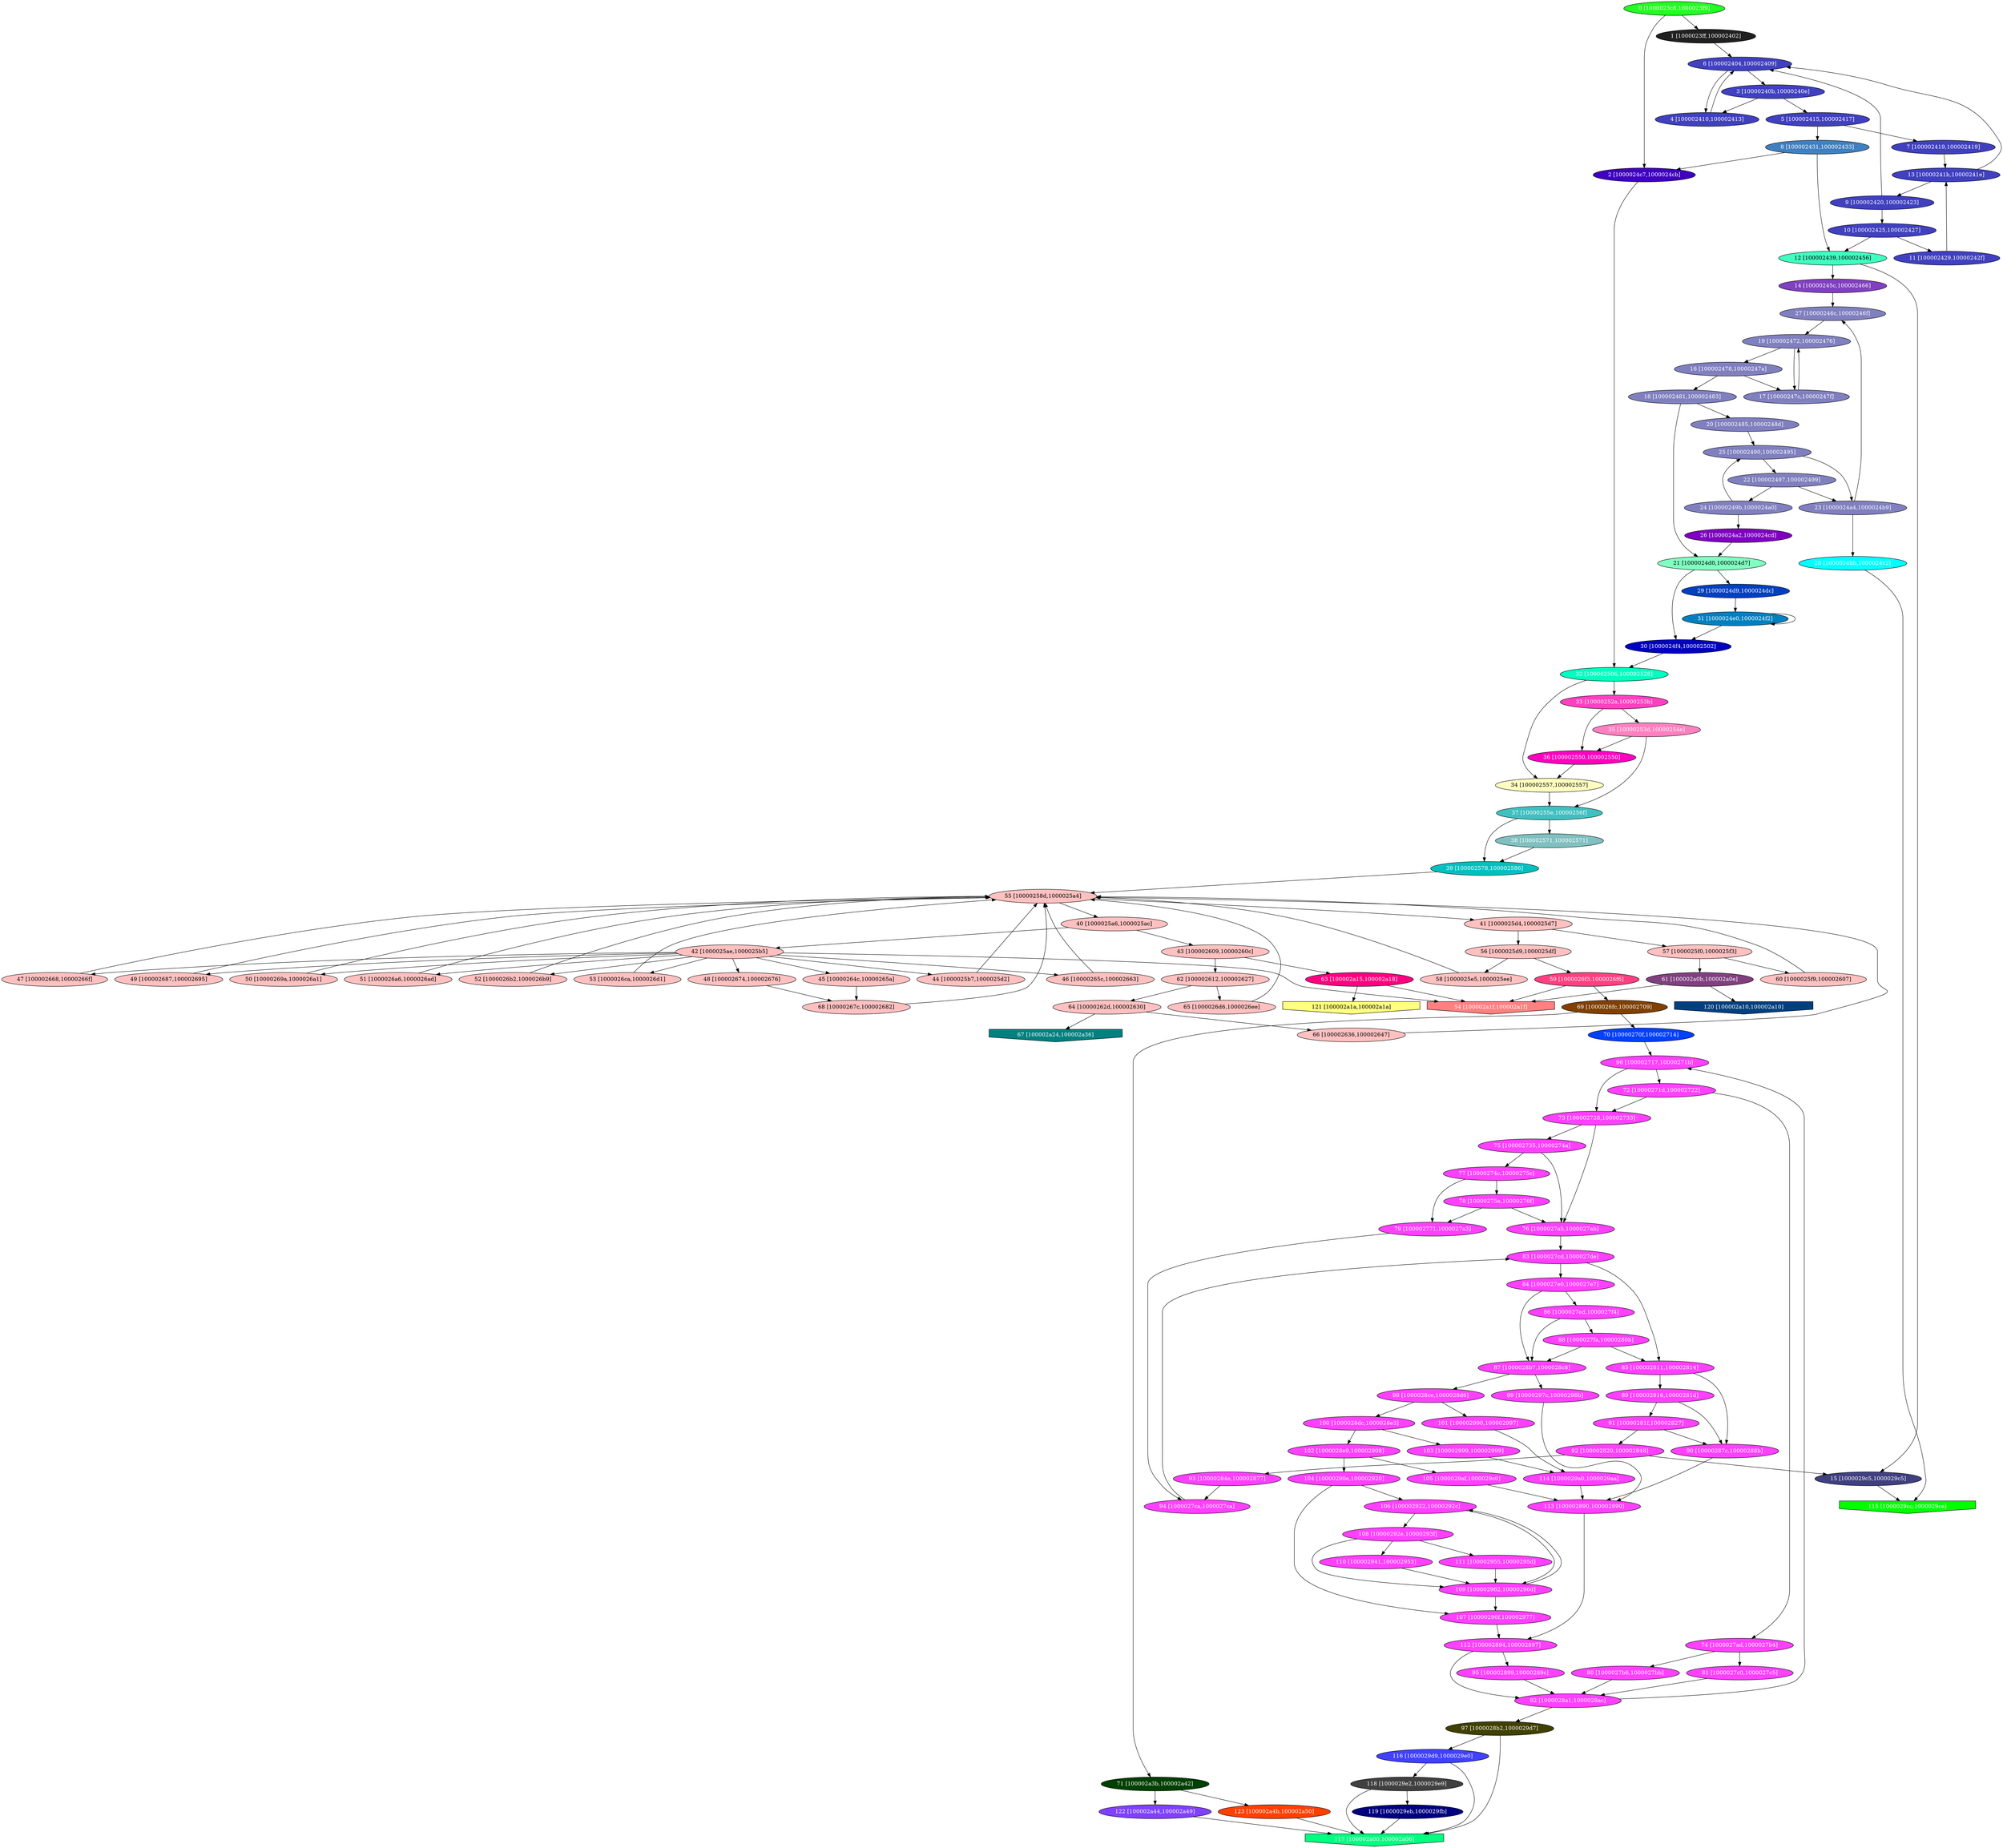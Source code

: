 diGraph gzip{
	gzip_0  [style=filled fillcolor="#20FF20" fontcolor="#ffffff" shape=oval label="0 [1000023c8,1000023f9]"]
	gzip_1  [style=filled fillcolor="#202020" fontcolor="#ffffff" shape=oval label="1 [1000023ff,100002402]"]
	gzip_2  [style=filled fillcolor="#4000C0" fontcolor="#ffffff" shape=oval label="2 [1000024c7,1000024cb]"]
	gzip_3  [style=filled fillcolor="#4040C0" fontcolor="#ffffff" shape=oval label="3 [10000240b,10000240e]"]
	gzip_4  [style=filled fillcolor="#4040C0" fontcolor="#ffffff" shape=oval label="4 [100002410,100002413]"]
	gzip_5  [style=filled fillcolor="#4040C0" fontcolor="#ffffff" shape=oval label="5 [100002415,100002417]"]
	gzip_6  [style=filled fillcolor="#4040C0" fontcolor="#ffffff" shape=oval label="6 [100002404,100002409]"]
	gzip_7  [style=filled fillcolor="#4040C0" fontcolor="#ffffff" shape=oval label="7 [100002419,100002419]"]
	gzip_8  [style=filled fillcolor="#4080C0" fontcolor="#ffffff" shape=oval label="8 [100002431,100002433]"]
	gzip_9  [style=filled fillcolor="#4040C0" fontcolor="#ffffff" shape=oval label="9 [100002420,100002423]"]
	gzip_a  [style=filled fillcolor="#4040C0" fontcolor="#ffffff" shape=oval label="10 [100002425,100002427]"]
	gzip_b  [style=filled fillcolor="#4040C0" fontcolor="#ffffff" shape=oval label="11 [100002429,10000242f]"]
	gzip_c  [style=filled fillcolor="#40FFC0" fontcolor="#000000" shape=oval label="12 [100002439,100002456]"]
	gzip_d  [style=filled fillcolor="#4040C0" fontcolor="#ffffff" shape=oval label="13 [10000241b,10000241e]"]
	gzip_e  [style=filled fillcolor="#8040C0" fontcolor="#ffffff" shape=oval label="14 [10000245c,100002466]"]
	gzip_f  [style=filled fillcolor="#404080" fontcolor="#ffffff" shape=oval label="15 [1000029c5,1000029c5]"]
	gzip_10  [style=filled fillcolor="#8080C0" fontcolor="#ffffff" shape=oval label="16 [100002478,10000247a]"]
	gzip_11  [style=filled fillcolor="#8080C0" fontcolor="#ffffff" shape=oval label="17 [10000247c,10000247f]"]
	gzip_12  [style=filled fillcolor="#8080C0" fontcolor="#ffffff" shape=oval label="18 [100002481,100002483]"]
	gzip_13  [style=filled fillcolor="#8080C0" fontcolor="#ffffff" shape=oval label="19 [100002472,100002476]"]
	gzip_14  [style=filled fillcolor="#8080C0" fontcolor="#ffffff" shape=oval label="20 [100002485,10000248d]"]
	gzip_15  [style=filled fillcolor="#80FFC0" fontcolor="#000000" shape=oval label="21 [1000024d0,1000024d7]"]
	gzip_16  [style=filled fillcolor="#8080C0" fontcolor="#ffffff" shape=oval label="22 [100002497,100002499]"]
	gzip_17  [style=filled fillcolor="#8080C0" fontcolor="#ffffff" shape=oval label="23 [1000024a4,1000024b9]"]
	gzip_18  [style=filled fillcolor="#8080C0" fontcolor="#ffffff" shape=oval label="24 [10000249b,1000024a0]"]
	gzip_19  [style=filled fillcolor="#8080C0" fontcolor="#ffffff" shape=oval label="25 [100002490,100002495]"]
	gzip_1a  [style=filled fillcolor="#8000C0" fontcolor="#ffffff" shape=oval label="26 [1000024a2,1000024cd]"]
	gzip_1b  [style=filled fillcolor="#8080C0" fontcolor="#ffffff" shape=oval label="27 [10000246c,10000246f]"]
	gzip_1c  [style=filled fillcolor="#00FFFF" fontcolor="#ffffff" shape=oval label="28 [1000024bb,1000024c2]"]
	gzip_1d  [style=filled fillcolor="#0040C0" fontcolor="#ffffff" shape=oval label="29 [1000024d9,1000024dc]"]
	gzip_1e  [style=filled fillcolor="#0000C0" fontcolor="#ffffff" shape=oval label="30 [1000024f4,100002502]"]
	gzip_1f  [style=filled fillcolor="#0080C0" fontcolor="#ffffff" shape=oval label="31 [1000024e0,1000024f2]"]
	gzip_20  [style=filled fillcolor="#00FFC0" fontcolor="#ffffff" shape=oval label="32 [100002506,100002528]"]
	gzip_21  [style=filled fillcolor="#FF40C0" fontcolor="#ffffff" shape=oval label="33 [10000252a,10000253b]"]
	gzip_22  [style=filled fillcolor="#FFFFC0" fontcolor="#000000" shape=oval label="34 [100002557,100002557]"]
	gzip_23  [style=filled fillcolor="#FF80C0" fontcolor="#ffffff" shape=oval label="35 [10000253d,10000254e]"]
	gzip_24  [style=filled fillcolor="#FF00C0" fontcolor="#ffffff" shape=oval label="36 [100002550,100002550]"]
	gzip_25  [style=filled fillcolor="#40C0C0" fontcolor="#ffffff" shape=oval label="37 [10000255e,10000256f]"]
	gzip_26  [style=filled fillcolor="#80C0C0" fontcolor="#ffffff" shape=oval label="38 [100002571,100002571]"]
	gzip_27  [style=filled fillcolor="#00C0C0" fontcolor="#ffffff" shape=oval label="39 [100002578,100002586]"]
	gzip_28  [style=filled fillcolor="#FFC0C0" fontcolor="#000000" shape=oval label="40 [1000025a6,1000025ac]"]
	gzip_29  [style=filled fillcolor="#FFC0C0" fontcolor="#000000" shape=oval label="41 [1000025d4,1000025d7]"]
	gzip_2a  [style=filled fillcolor="#FFC0C0" fontcolor="#000000" shape=oval label="42 [1000025ae,1000025b5]"]
	gzip_2b  [style=filled fillcolor="#FFC0C0" fontcolor="#000000" shape=oval label="43 [100002609,10000260c]"]
	gzip_2c  [style=filled fillcolor="#FFC0C0" fontcolor="#000000" shape=oval label="44 [1000025b7,1000025d2]"]
	gzip_2d  [style=filled fillcolor="#FFC0C0" fontcolor="#000000" shape=oval label="45 [10000264c,10000265a]"]
	gzip_2e  [style=filled fillcolor="#FFC0C0" fontcolor="#000000" shape=oval label="46 [10000265c,100002663]"]
	gzip_2f  [style=filled fillcolor="#FFC0C0" fontcolor="#000000" shape=oval label="47 [100002668,10000266f]"]
	gzip_30  [style=filled fillcolor="#FFC0C0" fontcolor="#000000" shape=oval label="48 [100002674,100002676]"]
	gzip_31  [style=filled fillcolor="#FFC0C0" fontcolor="#000000" shape=oval label="49 [100002687,100002695]"]
	gzip_32  [style=filled fillcolor="#FFC0C0" fontcolor="#000000" shape=oval label="50 [10000269a,1000026a1]"]
	gzip_33  [style=filled fillcolor="#FFC0C0" fontcolor="#000000" shape=oval label="51 [1000026a6,1000026ad]"]
	gzip_34  [style=filled fillcolor="#FFC0C0" fontcolor="#000000" shape=oval label="52 [1000026b2,1000026b9]"]
	gzip_35  [style=filled fillcolor="#FFC0C0" fontcolor="#000000" shape=oval label="53 [1000026ca,1000026d1]"]
	gzip_36  [style=filled fillcolor="#FF8080" fontcolor="#ffffff" shape=invhouse label="54 [100002a1f,100002a1f]"]
	gzip_37  [style=filled fillcolor="#FFC0C0" fontcolor="#000000" shape=oval label="55 [10000258d,1000025a4]"]
	gzip_38  [style=filled fillcolor="#FFC0C0" fontcolor="#000000" shape=oval label="56 [1000025d9,1000025df]"]
	gzip_39  [style=filled fillcolor="#FFC0C0" fontcolor="#000000" shape=oval label="57 [1000025f0,1000025f3]"]
	gzip_3a  [style=filled fillcolor="#FFC0C0" fontcolor="#000000" shape=oval label="58 [1000025e5,1000025ee]"]
	gzip_3b  [style=filled fillcolor="#FF4080" fontcolor="#ffffff" shape=oval label="59 [1000026f3,1000026f6]"]
	gzip_3c  [style=filled fillcolor="#FFC0C0" fontcolor="#000000" shape=oval label="60 [1000025f9,100002607]"]
	gzip_3d  [style=filled fillcolor="#804080" fontcolor="#ffffff" shape=oval label="61 [100002a0b,100002a0e]"]
	gzip_3e  [style=filled fillcolor="#FFC0C0" fontcolor="#000000" shape=oval label="62 [100002612,100002627]"]
	gzip_3f  [style=filled fillcolor="#FF0080" fontcolor="#ffffff" shape=oval label="63 [100002a15,100002a18]"]
	gzip_40  [style=filled fillcolor="#FFC0C0" fontcolor="#000000" shape=oval label="64 [10000262d,100002630]"]
	gzip_41  [style=filled fillcolor="#FFC0C0" fontcolor="#000000" shape=oval label="65 [1000026d6,1000026ee]"]
	gzip_42  [style=filled fillcolor="#FFC0C0" fontcolor="#000000" shape=oval label="66 [100002636,100002647]"]
	gzip_43  [style=filled fillcolor="#008080" fontcolor="#ffffff" shape=invhouse label="67 [100002a24,100002a36]"]
	gzip_44  [style=filled fillcolor="#FFC0C0" fontcolor="#000000" shape=oval label="68 [10000267c,100002682]"]
	gzip_45  [style=filled fillcolor="#804000" fontcolor="#ffffff" shape=oval label="69 [1000026fc,100002709]"]
	gzip_46  [style=filled fillcolor="#0040FF" fontcolor="#ffffff" shape=oval label="70 [10000270f,100002714]"]
	gzip_47  [style=filled fillcolor="#004000" fontcolor="#ffffff" shape=oval label="71 [100002a3b,100002a42]"]
	gzip_48  [style=filled fillcolor="#FF40FF" fontcolor="#ffffff" shape=oval label="72 [10000271d,100002722]"]
	gzip_49  [style=filled fillcolor="#FF40FF" fontcolor="#ffffff" shape=oval label="73 [100002728,100002733]"]
	gzip_4a  [style=filled fillcolor="#FF40FF" fontcolor="#ffffff" shape=oval label="74 [1000027ad,1000027b4]"]
	gzip_4b  [style=filled fillcolor="#FF40FF" fontcolor="#ffffff" shape=oval label="75 [100002735,10000274a]"]
	gzip_4c  [style=filled fillcolor="#FF40FF" fontcolor="#ffffff" shape=oval label="76 [1000027a5,1000027ab]"]
	gzip_4d  [style=filled fillcolor="#FF40FF" fontcolor="#ffffff" shape=oval label="77 [10000274c,10000275c]"]
	gzip_4e  [style=filled fillcolor="#FF40FF" fontcolor="#ffffff" shape=oval label="78 [10000275e,10000276f]"]
	gzip_4f  [style=filled fillcolor="#FF40FF" fontcolor="#ffffff" shape=oval label="79 [100002771,1000027a3]"]
	gzip_50  [style=filled fillcolor="#FF40FF" fontcolor="#ffffff" shape=oval label="80 [1000027b6,1000027bb]"]
	gzip_51  [style=filled fillcolor="#FF40FF" fontcolor="#ffffff" shape=oval label="81 [1000027c0,1000027c5]"]
	gzip_52  [style=filled fillcolor="#FF40FF" fontcolor="#ffffff" shape=oval label="82 [1000028a1,1000028ac]"]
	gzip_53  [style=filled fillcolor="#FF40FF" fontcolor="#ffffff" shape=oval label="83 [1000027cd,1000027de]"]
	gzip_54  [style=filled fillcolor="#FF40FF" fontcolor="#ffffff" shape=oval label="84 [1000027e0,1000027e7]"]
	gzip_55  [style=filled fillcolor="#FF40FF" fontcolor="#ffffff" shape=oval label="85 [100002811,100002814]"]
	gzip_56  [style=filled fillcolor="#FF40FF" fontcolor="#ffffff" shape=oval label="86 [1000027ed,1000027f4]"]
	gzip_57  [style=filled fillcolor="#FF40FF" fontcolor="#ffffff" shape=oval label="87 [1000028b7,1000028c8]"]
	gzip_58  [style=filled fillcolor="#FF40FF" fontcolor="#ffffff" shape=oval label="88 [1000027fa,10000280b]"]
	gzip_59  [style=filled fillcolor="#FF40FF" fontcolor="#ffffff" shape=oval label="89 [100002816,10000281d]"]
	gzip_5a  [style=filled fillcolor="#FF40FF" fontcolor="#ffffff" shape=oval label="90 [10000287c,10000288b]"]
	gzip_5b  [style=filled fillcolor="#FF40FF" fontcolor="#ffffff" shape=oval label="91 [10000281f,100002827]"]
	gzip_5c  [style=filled fillcolor="#FF40FF" fontcolor="#ffffff" shape=oval label="92 [100002829,100002848]"]
	gzip_5d  [style=filled fillcolor="#FF40FF" fontcolor="#ffffff" shape=oval label="93 [10000284e,100002877]"]
	gzip_5e  [style=filled fillcolor="#FF40FF" fontcolor="#ffffff" shape=oval label="94 [1000027ca,1000027ca]"]
	gzip_5f  [style=filled fillcolor="#FF40FF" fontcolor="#ffffff" shape=oval label="95 [100002899,10000289c]"]
	gzip_60  [style=filled fillcolor="#FF40FF" fontcolor="#ffffff" shape=oval label="96 [100002717,10000271b]"]
	gzip_61  [style=filled fillcolor="#404000" fontcolor="#ffffff" shape=oval label="97 [1000028b2,1000029d7]"]
	gzip_62  [style=filled fillcolor="#FF40FF" fontcolor="#ffffff" shape=oval label="98 [1000028ce,1000028d6]"]
	gzip_63  [style=filled fillcolor="#FF40FF" fontcolor="#ffffff" shape=oval label="99 [10000297c,10000298b]"]
	gzip_64  [style=filled fillcolor="#FF40FF" fontcolor="#ffffff" shape=oval label="100 [1000028dc,1000028e3]"]
	gzip_65  [style=filled fillcolor="#FF40FF" fontcolor="#ffffff" shape=oval label="101 [100002990,100002997]"]
	gzip_66  [style=filled fillcolor="#FF40FF" fontcolor="#ffffff" shape=oval label="102 [1000028e9,100002908]"]
	gzip_67  [style=filled fillcolor="#FF40FF" fontcolor="#ffffff" shape=oval label="103 [100002999,100002999]"]
	gzip_68  [style=filled fillcolor="#FF40FF" fontcolor="#ffffff" shape=oval label="104 [10000290e,100002920]"]
	gzip_69  [style=filled fillcolor="#FF40FF" fontcolor="#ffffff" shape=oval label="105 [1000029af,1000029c0]"]
	gzip_6a  [style=filled fillcolor="#FF40FF" fontcolor="#ffffff" shape=oval label="106 [100002922,10000292c]"]
	gzip_6b  [style=filled fillcolor="#FF40FF" fontcolor="#ffffff" shape=oval label="107 [10000296f,100002977]"]
	gzip_6c  [style=filled fillcolor="#FF40FF" fontcolor="#ffffff" shape=oval label="108 [10000292e,10000293f]"]
	gzip_6d  [style=filled fillcolor="#FF40FF" fontcolor="#ffffff" shape=oval label="109 [100002962,10000296d]"]
	gzip_6e  [style=filled fillcolor="#FF40FF" fontcolor="#ffffff" shape=oval label="110 [100002941,100002953]"]
	gzip_6f  [style=filled fillcolor="#FF40FF" fontcolor="#ffffff" shape=oval label="111 [100002955,10000295d]"]
	gzip_70  [style=filled fillcolor="#FF40FF" fontcolor="#ffffff" shape=oval label="112 [100002894,100002897]"]
	gzip_71  [style=filled fillcolor="#FF40FF" fontcolor="#ffffff" shape=oval label="113 [100002890,100002890]"]
	gzip_72  [style=filled fillcolor="#FF40FF" fontcolor="#ffffff" shape=oval label="114 [1000029a0,1000029aa]"]
	gzip_73  [style=filled fillcolor="#00FF00" fontcolor="#ffffff" shape=invhouse label="115 [1000029cc,1000029ce]"]
	gzip_74  [style=filled fillcolor="#4040FF" fontcolor="#ffffff" shape=oval label="116 [1000029d9,1000029e0]"]
	gzip_75  [style=filled fillcolor="#00FF80" fontcolor="#ffffff" shape=invhouse label="117 [100002a00,100002a06]"]
	gzip_76  [style=filled fillcolor="#404040" fontcolor="#ffffff" shape=oval label="118 [1000029e2,1000029e9]"]
	gzip_77  [style=filled fillcolor="#000080" fontcolor="#ffffff" shape=oval label="119 [1000029eb,1000029fb]"]
	gzip_78  [style=filled fillcolor="#004080" fontcolor="#ffffff" shape=invhouse label="120 [100002a10,100002a10]"]
	gzip_79  [style=filled fillcolor="#FFFF80" fontcolor="#000000" shape=invhouse label="121 [100002a1a,100002a1a]"]
	gzip_7a  [style=filled fillcolor="#8040FF" fontcolor="#ffffff" shape=oval label="122 [100002a44,100002a49]"]
	gzip_7b  [style=filled fillcolor="#FF4000" fontcolor="#ffffff" shape=oval label="123 [100002a4b,100002a50]"]

	gzip_0 -> gzip_1
	gzip_0 -> gzip_2
	gzip_1 -> gzip_6
	gzip_2 -> gzip_20
	gzip_3 -> gzip_4
	gzip_3 -> gzip_5
	gzip_4 -> gzip_6
	gzip_5 -> gzip_7
	gzip_5 -> gzip_8
	gzip_6 -> gzip_3
	gzip_6 -> gzip_4
	gzip_7 -> gzip_d
	gzip_8 -> gzip_2
	gzip_8 -> gzip_c
	gzip_9 -> gzip_6
	gzip_9 -> gzip_a
	gzip_a -> gzip_b
	gzip_a -> gzip_c
	gzip_b -> gzip_d
	gzip_c -> gzip_e
	gzip_c -> gzip_f
	gzip_d -> gzip_6
	gzip_d -> gzip_9
	gzip_e -> gzip_1b
	gzip_f -> gzip_73
	gzip_10 -> gzip_11
	gzip_10 -> gzip_12
	gzip_11 -> gzip_13
	gzip_12 -> gzip_14
	gzip_12 -> gzip_15
	gzip_13 -> gzip_10
	gzip_13 -> gzip_11
	gzip_14 -> gzip_19
	gzip_15 -> gzip_1d
	gzip_15 -> gzip_1e
	gzip_16 -> gzip_17
	gzip_16 -> gzip_18
	gzip_17 -> gzip_1b
	gzip_17 -> gzip_1c
	gzip_18 -> gzip_19
	gzip_18 -> gzip_1a
	gzip_19 -> gzip_16
	gzip_19 -> gzip_17
	gzip_1a -> gzip_15
	gzip_1b -> gzip_13
	gzip_1c -> gzip_73
	gzip_1d -> gzip_1f
	gzip_1e -> gzip_20
	gzip_1f -> gzip_1e
	gzip_1f -> gzip_1f
	gzip_20 -> gzip_21
	gzip_20 -> gzip_22
	gzip_21 -> gzip_23
	gzip_21 -> gzip_24
	gzip_22 -> gzip_25
	gzip_23 -> gzip_24
	gzip_23 -> gzip_25
	gzip_24 -> gzip_22
	gzip_25 -> gzip_26
	gzip_25 -> gzip_27
	gzip_26 -> gzip_27
	gzip_27 -> gzip_37
	gzip_28 -> gzip_2a
	gzip_28 -> gzip_2b
	gzip_29 -> gzip_38
	gzip_29 -> gzip_39
	gzip_2a -> gzip_2c
	gzip_2a -> gzip_2d
	gzip_2a -> gzip_2e
	gzip_2a -> gzip_2f
	gzip_2a -> gzip_30
	gzip_2a -> gzip_31
	gzip_2a -> gzip_32
	gzip_2a -> gzip_33
	gzip_2a -> gzip_34
	gzip_2a -> gzip_35
	gzip_2a -> gzip_36
	gzip_2b -> gzip_3e
	gzip_2b -> gzip_3f
	gzip_2c -> gzip_37
	gzip_2d -> gzip_44
	gzip_2e -> gzip_37
	gzip_2f -> gzip_37
	gzip_30 -> gzip_44
	gzip_31 -> gzip_37
	gzip_32 -> gzip_37
	gzip_33 -> gzip_37
	gzip_34 -> gzip_37
	gzip_35 -> gzip_37
	gzip_37 -> gzip_28
	gzip_37 -> gzip_29
	gzip_38 -> gzip_3a
	gzip_38 -> gzip_3b
	gzip_39 -> gzip_3c
	gzip_39 -> gzip_3d
	gzip_3a -> gzip_37
	gzip_3b -> gzip_36
	gzip_3b -> gzip_45
	gzip_3c -> gzip_37
	gzip_3d -> gzip_36
	gzip_3d -> gzip_78
	gzip_3e -> gzip_40
	gzip_3e -> gzip_41
	gzip_3f -> gzip_36
	gzip_3f -> gzip_79
	gzip_40 -> gzip_42
	gzip_40 -> gzip_43
	gzip_41 -> gzip_37
	gzip_42 -> gzip_37
	gzip_44 -> gzip_37
	gzip_45 -> gzip_46
	gzip_45 -> gzip_47
	gzip_46 -> gzip_60
	gzip_47 -> gzip_7a
	gzip_47 -> gzip_7b
	gzip_48 -> gzip_49
	gzip_48 -> gzip_4a
	gzip_49 -> gzip_4b
	gzip_49 -> gzip_4c
	gzip_4a -> gzip_50
	gzip_4a -> gzip_51
	gzip_4b -> gzip_4c
	gzip_4b -> gzip_4d
	gzip_4c -> gzip_53
	gzip_4d -> gzip_4e
	gzip_4d -> gzip_4f
	gzip_4e -> gzip_4c
	gzip_4e -> gzip_4f
	gzip_4f -> gzip_5e
	gzip_50 -> gzip_52
	gzip_51 -> gzip_52
	gzip_52 -> gzip_60
	gzip_52 -> gzip_61
	gzip_53 -> gzip_54
	gzip_53 -> gzip_55
	gzip_54 -> gzip_56
	gzip_54 -> gzip_57
	gzip_55 -> gzip_59
	gzip_55 -> gzip_5a
	gzip_56 -> gzip_57
	gzip_56 -> gzip_58
	gzip_57 -> gzip_62
	gzip_57 -> gzip_63
	gzip_58 -> gzip_55
	gzip_58 -> gzip_57
	gzip_59 -> gzip_5a
	gzip_59 -> gzip_5b
	gzip_5a -> gzip_71
	gzip_5b -> gzip_5a
	gzip_5b -> gzip_5c
	gzip_5c -> gzip_f
	gzip_5c -> gzip_5d
	gzip_5d -> gzip_5e
	gzip_5e -> gzip_53
	gzip_5f -> gzip_52
	gzip_60 -> gzip_48
	gzip_60 -> gzip_49
	gzip_61 -> gzip_74
	gzip_61 -> gzip_75
	gzip_62 -> gzip_64
	gzip_62 -> gzip_65
	gzip_63 -> gzip_71
	gzip_64 -> gzip_66
	gzip_64 -> gzip_67
	gzip_65 -> gzip_72
	gzip_66 -> gzip_68
	gzip_66 -> gzip_69
	gzip_67 -> gzip_72
	gzip_68 -> gzip_6a
	gzip_68 -> gzip_6b
	gzip_69 -> gzip_71
	gzip_6a -> gzip_6c
	gzip_6a -> gzip_6d
	gzip_6b -> gzip_70
	gzip_6c -> gzip_6d
	gzip_6c -> gzip_6e
	gzip_6c -> gzip_6f
	gzip_6d -> gzip_6a
	gzip_6d -> gzip_6b
	gzip_6e -> gzip_6d
	gzip_6f -> gzip_6d
	gzip_70 -> gzip_52
	gzip_70 -> gzip_5f
	gzip_71 -> gzip_70
	gzip_72 -> gzip_71
	gzip_74 -> gzip_75
	gzip_74 -> gzip_76
	gzip_76 -> gzip_75
	gzip_76 -> gzip_77
	gzip_77 -> gzip_75
	gzip_7a -> gzip_75
	gzip_7b -> gzip_75
}